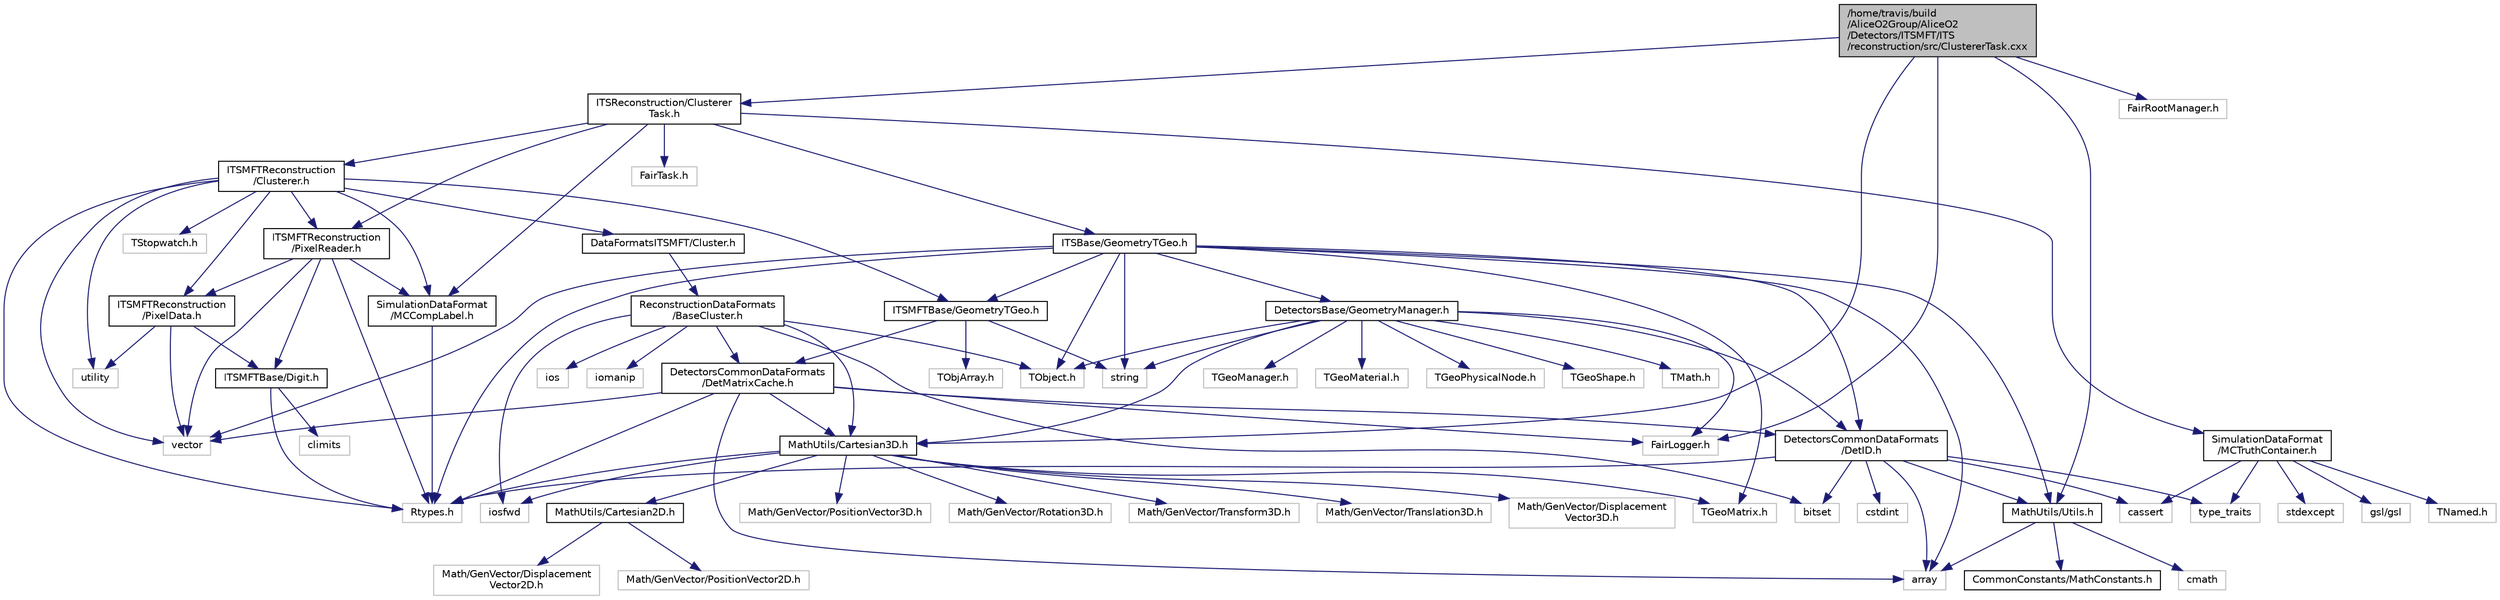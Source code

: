 digraph "/home/travis/build/AliceO2Group/AliceO2/Detectors/ITSMFT/ITS/reconstruction/src/ClustererTask.cxx"
{
 // INTERACTIVE_SVG=YES
  bgcolor="transparent";
  edge [fontname="Helvetica",fontsize="10",labelfontname="Helvetica",labelfontsize="10"];
  node [fontname="Helvetica",fontsize="10",shape=record];
  Node1 [label="/home/travis/build\l/AliceO2Group/AliceO2\l/Detectors/ITSMFT/ITS\l/reconstruction/src/ClustererTask.cxx",height=0.2,width=0.4,color="black", fillcolor="grey75", style="filled" fontcolor="black"];
  Node1 -> Node2 [color="midnightblue",fontsize="10",style="solid",fontname="Helvetica"];
  Node2 [label="ITSReconstruction/Clusterer\lTask.h",height=0.2,width=0.4,color="black",URL="$d6/d67/ITSMFT_2ITS_2reconstruction_2include_2ITSReconstruction_2ClustererTask_8h.html"];
  Node2 -> Node3 [color="midnightblue",fontsize="10",style="solid",fontname="Helvetica"];
  Node3 [label="FairTask.h",height=0.2,width=0.4,color="grey75"];
  Node2 -> Node4 [color="midnightblue",fontsize="10",style="solid",fontname="Helvetica"];
  Node4 [label="ITSBase/GeometryTGeo.h",height=0.2,width=0.4,color="black",URL="$df/d9a/ITS_2base_2include_2ITSBase_2GeometryTGeo_8h.html"];
  Node4 -> Node5 [color="midnightblue",fontsize="10",style="solid",fontname="Helvetica"];
  Node5 [label="TGeoMatrix.h",height=0.2,width=0.4,color="grey75"];
  Node4 -> Node6 [color="midnightblue",fontsize="10",style="solid",fontname="Helvetica"];
  Node6 [label="TObject.h",height=0.2,width=0.4,color="grey75"];
  Node4 -> Node7 [color="midnightblue",fontsize="10",style="solid",fontname="Helvetica"];
  Node7 [label="array",height=0.2,width=0.4,color="grey75"];
  Node4 -> Node8 [color="midnightblue",fontsize="10",style="solid",fontname="Helvetica"];
  Node8 [label="string",height=0.2,width=0.4,color="grey75"];
  Node4 -> Node9 [color="midnightblue",fontsize="10",style="solid",fontname="Helvetica"];
  Node9 [label="vector",height=0.2,width=0.4,color="grey75"];
  Node4 -> Node10 [color="midnightblue",fontsize="10",style="solid",fontname="Helvetica"];
  Node10 [label="DetectorsBase/GeometryManager.h",height=0.2,width=0.4,color="black",URL="$db/dcc/Detectors_2Base_2include_2DetectorsBase_2GeometryManager_8h.html"];
  Node10 -> Node11 [color="midnightblue",fontsize="10",style="solid",fontname="Helvetica"];
  Node11 [label="TGeoManager.h",height=0.2,width=0.4,color="grey75"];
  Node10 -> Node12 [color="midnightblue",fontsize="10",style="solid",fontname="Helvetica"];
  Node12 [label="TGeoMaterial.h",height=0.2,width=0.4,color="grey75"];
  Node10 -> Node13 [color="midnightblue",fontsize="10",style="solid",fontname="Helvetica"];
  Node13 [label="TGeoPhysicalNode.h",height=0.2,width=0.4,color="grey75"];
  Node10 -> Node14 [color="midnightblue",fontsize="10",style="solid",fontname="Helvetica"];
  Node14 [label="TGeoShape.h",height=0.2,width=0.4,color="grey75"];
  Node10 -> Node15 [color="midnightblue",fontsize="10",style="solid",fontname="Helvetica"];
  Node15 [label="TMath.h",height=0.2,width=0.4,color="grey75"];
  Node10 -> Node6 [color="midnightblue",fontsize="10",style="solid",fontname="Helvetica"];
  Node10 -> Node8 [color="midnightblue",fontsize="10",style="solid",fontname="Helvetica"];
  Node10 -> Node16 [color="midnightblue",fontsize="10",style="solid",fontname="Helvetica"];
  Node16 [label="DetectorsCommonDataFormats\l/DetID.h",height=0.2,width=0.4,color="black",URL="$d6/d31/DetID_8h.html"];
  Node16 -> Node17 [color="midnightblue",fontsize="10",style="solid",fontname="Helvetica"];
  Node17 [label="Rtypes.h",height=0.2,width=0.4,color="grey75"];
  Node16 -> Node7 [color="midnightblue",fontsize="10",style="solid",fontname="Helvetica"];
  Node16 -> Node18 [color="midnightblue",fontsize="10",style="solid",fontname="Helvetica"];
  Node18 [label="bitset",height=0.2,width=0.4,color="grey75"];
  Node16 -> Node19 [color="midnightblue",fontsize="10",style="solid",fontname="Helvetica"];
  Node19 [label="cassert",height=0.2,width=0.4,color="grey75"];
  Node16 -> Node20 [color="midnightblue",fontsize="10",style="solid",fontname="Helvetica"];
  Node20 [label="cstdint",height=0.2,width=0.4,color="grey75"];
  Node16 -> Node21 [color="midnightblue",fontsize="10",style="solid",fontname="Helvetica"];
  Node21 [label="type_traits",height=0.2,width=0.4,color="grey75"];
  Node16 -> Node22 [color="midnightblue",fontsize="10",style="solid",fontname="Helvetica"];
  Node22 [label="MathUtils/Utils.h",height=0.2,width=0.4,color="black",URL="$d9/d52/Common_2MathUtils_2include_2MathUtils_2Utils_8h.html"];
  Node22 -> Node7 [color="midnightblue",fontsize="10",style="solid",fontname="Helvetica"];
  Node22 -> Node23 [color="midnightblue",fontsize="10",style="solid",fontname="Helvetica"];
  Node23 [label="cmath",height=0.2,width=0.4,color="grey75"];
  Node22 -> Node24 [color="midnightblue",fontsize="10",style="solid",fontname="Helvetica"];
  Node24 [label="CommonConstants/MathConstants.h",height=0.2,width=0.4,color="black",URL="$d6/d84/MathConstants_8h.html",tooltip="useful math constants "];
  Node10 -> Node25 [color="midnightblue",fontsize="10",style="solid",fontname="Helvetica"];
  Node25 [label="FairLogger.h",height=0.2,width=0.4,color="grey75"];
  Node10 -> Node26 [color="midnightblue",fontsize="10",style="solid",fontname="Helvetica"];
  Node26 [label="MathUtils/Cartesian3D.h",height=0.2,width=0.4,color="black",URL="$dd/d76/Cartesian3D_8h.html"];
  Node26 -> Node27 [color="midnightblue",fontsize="10",style="solid",fontname="Helvetica"];
  Node27 [label="Math/GenVector/Displacement\lVector3D.h",height=0.2,width=0.4,color="grey75"];
  Node26 -> Node28 [color="midnightblue",fontsize="10",style="solid",fontname="Helvetica"];
  Node28 [label="Math/GenVector/PositionVector3D.h",height=0.2,width=0.4,color="grey75"];
  Node26 -> Node29 [color="midnightblue",fontsize="10",style="solid",fontname="Helvetica"];
  Node29 [label="Math/GenVector/Rotation3D.h",height=0.2,width=0.4,color="grey75"];
  Node26 -> Node30 [color="midnightblue",fontsize="10",style="solid",fontname="Helvetica"];
  Node30 [label="Math/GenVector/Transform3D.h",height=0.2,width=0.4,color="grey75"];
  Node26 -> Node31 [color="midnightblue",fontsize="10",style="solid",fontname="Helvetica"];
  Node31 [label="Math/GenVector/Translation3D.h",height=0.2,width=0.4,color="grey75"];
  Node26 -> Node17 [color="midnightblue",fontsize="10",style="solid",fontname="Helvetica"];
  Node26 -> Node5 [color="midnightblue",fontsize="10",style="solid",fontname="Helvetica"];
  Node26 -> Node32 [color="midnightblue",fontsize="10",style="solid",fontname="Helvetica"];
  Node32 [label="iosfwd",height=0.2,width=0.4,color="grey75"];
  Node26 -> Node33 [color="midnightblue",fontsize="10",style="solid",fontname="Helvetica"];
  Node33 [label="MathUtils/Cartesian2D.h",height=0.2,width=0.4,color="black",URL="$d2/dd0/Cartesian2D_8h.html"];
  Node33 -> Node34 [color="midnightblue",fontsize="10",style="solid",fontname="Helvetica"];
  Node34 [label="Math/GenVector/Displacement\lVector2D.h",height=0.2,width=0.4,color="grey75"];
  Node33 -> Node35 [color="midnightblue",fontsize="10",style="solid",fontname="Helvetica"];
  Node35 [label="Math/GenVector/PositionVector2D.h",height=0.2,width=0.4,color="grey75"];
  Node4 -> Node16 [color="midnightblue",fontsize="10",style="solid",fontname="Helvetica"];
  Node4 -> Node36 [color="midnightblue",fontsize="10",style="solid",fontname="Helvetica"];
  Node36 [label="ITSMFTBase/GeometryTGeo.h",height=0.2,width=0.4,color="black",URL="$d0/d2d/common_2base_2include_2ITSMFTBase_2GeometryTGeo_8h.html"];
  Node36 -> Node37 [color="midnightblue",fontsize="10",style="solid",fontname="Helvetica"];
  Node37 [label="TObjArray.h",height=0.2,width=0.4,color="grey75"];
  Node36 -> Node8 [color="midnightblue",fontsize="10",style="solid",fontname="Helvetica"];
  Node36 -> Node38 [color="midnightblue",fontsize="10",style="solid",fontname="Helvetica"];
  Node38 [label="DetectorsCommonDataFormats\l/DetMatrixCache.h",height=0.2,width=0.4,color="black",URL="$d4/d20/DetMatrixCache_8h.html"];
  Node38 -> Node25 [color="midnightblue",fontsize="10",style="solid",fontname="Helvetica"];
  Node38 -> Node7 [color="midnightblue",fontsize="10",style="solid",fontname="Helvetica"];
  Node38 -> Node9 [color="midnightblue",fontsize="10",style="solid",fontname="Helvetica"];
  Node38 -> Node16 [color="midnightblue",fontsize="10",style="solid",fontname="Helvetica"];
  Node38 -> Node26 [color="midnightblue",fontsize="10",style="solid",fontname="Helvetica"];
  Node38 -> Node17 [color="midnightblue",fontsize="10",style="solid",fontname="Helvetica"];
  Node4 -> Node22 [color="midnightblue",fontsize="10",style="solid",fontname="Helvetica"];
  Node4 -> Node17 [color="midnightblue",fontsize="10",style="solid",fontname="Helvetica"];
  Node2 -> Node39 [color="midnightblue",fontsize="10",style="solid",fontname="Helvetica"];
  Node39 [label="ITSMFTReconstruction\l/PixelReader.h",height=0.2,width=0.4,color="black",URL="$df/d2e/PixelReader_8h.html",tooltip="Definition of the ITS pixel reader. "];
  Node39 -> Node17 [color="midnightblue",fontsize="10",style="solid",fontname="Helvetica"];
  Node39 -> Node40 [color="midnightblue",fontsize="10",style="solid",fontname="Helvetica"];
  Node40 [label="ITSMFTReconstruction\l/PixelData.h",height=0.2,width=0.4,color="black",URL="$da/d8d/PixelData_8h.html",tooltip="Transient data classes for single pixel and set of pixels from current chip. "];
  Node40 -> Node41 [color="midnightblue",fontsize="10",style="solid",fontname="Helvetica"];
  Node41 [label="ITSMFTBase/Digit.h",height=0.2,width=0.4,color="black",URL="$d0/d06/ITSMFT_2common_2base_2include_2ITSMFTBase_2Digit_8h.html"];
  Node41 -> Node17 [color="midnightblue",fontsize="10",style="solid",fontname="Helvetica"];
  Node41 -> Node42 [color="midnightblue",fontsize="10",style="solid",fontname="Helvetica"];
  Node42 [label="climits",height=0.2,width=0.4,color="grey75"];
  Node40 -> Node9 [color="midnightblue",fontsize="10",style="solid",fontname="Helvetica"];
  Node40 -> Node43 [color="midnightblue",fontsize="10",style="solid",fontname="Helvetica"];
  Node43 [label="utility",height=0.2,width=0.4,color="grey75"];
  Node39 -> Node41 [color="midnightblue",fontsize="10",style="solid",fontname="Helvetica"];
  Node39 -> Node44 [color="midnightblue",fontsize="10",style="solid",fontname="Helvetica"];
  Node44 [label="SimulationDataFormat\l/MCCompLabel.h",height=0.2,width=0.4,color="black",URL="$d7/dcd/MCCompLabel_8h.html"];
  Node44 -> Node17 [color="midnightblue",fontsize="10",style="solid",fontname="Helvetica"];
  Node39 -> Node9 [color="midnightblue",fontsize="10",style="solid",fontname="Helvetica"];
  Node2 -> Node45 [color="midnightblue",fontsize="10",style="solid",fontname="Helvetica"];
  Node45 [label="ITSMFTReconstruction\l/Clusterer.h",height=0.2,width=0.4,color="black",URL="$d6/d04/ITSMFT_2common_2reconstruction_2include_2ITSMFTReconstruction_2Clusterer_8h.html"];
  Node45 -> Node43 [color="midnightblue",fontsize="10",style="solid",fontname="Helvetica"];
  Node45 -> Node9 [color="midnightblue",fontsize="10",style="solid",fontname="Helvetica"];
  Node45 -> Node36 [color="midnightblue",fontsize="10",style="solid",fontname="Helvetica"];
  Node45 -> Node46 [color="midnightblue",fontsize="10",style="solid",fontname="Helvetica"];
  Node46 [label="DataFormatsITSMFT/Cluster.h",height=0.2,width=0.4,color="black",URL="$d1/d62/DataFormats_2Detectors_2ITSMFT_2common_2include_2DataFormatsITSMFT_2Cluster_8h.html"];
  Node46 -> Node47 [color="midnightblue",fontsize="10",style="solid",fontname="Helvetica"];
  Node47 [label="ReconstructionDataFormats\l/BaseCluster.h",height=0.2,width=0.4,color="black",URL="$d4/de2/BaseCluster_8h.html"];
  Node47 -> Node6 [color="midnightblue",fontsize="10",style="solid",fontname="Helvetica"];
  Node47 -> Node18 [color="midnightblue",fontsize="10",style="solid",fontname="Helvetica"];
  Node47 -> Node48 [color="midnightblue",fontsize="10",style="solid",fontname="Helvetica"];
  Node48 [label="iomanip",height=0.2,width=0.4,color="grey75"];
  Node47 -> Node49 [color="midnightblue",fontsize="10",style="solid",fontname="Helvetica"];
  Node49 [label="ios",height=0.2,width=0.4,color="grey75"];
  Node47 -> Node32 [color="midnightblue",fontsize="10",style="solid",fontname="Helvetica"];
  Node47 -> Node38 [color="midnightblue",fontsize="10",style="solid",fontname="Helvetica"];
  Node47 -> Node26 [color="midnightblue",fontsize="10",style="solid",fontname="Helvetica"];
  Node45 -> Node39 [color="midnightblue",fontsize="10",style="solid",fontname="Helvetica"];
  Node45 -> Node40 [color="midnightblue",fontsize="10",style="solid",fontname="Helvetica"];
  Node45 -> Node44 [color="midnightblue",fontsize="10",style="solid",fontname="Helvetica"];
  Node45 -> Node17 [color="midnightblue",fontsize="10",style="solid",fontname="Helvetica"];
  Node45 -> Node50 [color="midnightblue",fontsize="10",style="solid",fontname="Helvetica"];
  Node50 [label="TStopwatch.h",height=0.2,width=0.4,color="grey75"];
  Node2 -> Node51 [color="midnightblue",fontsize="10",style="solid",fontname="Helvetica"];
  Node51 [label="SimulationDataFormat\l/MCTruthContainer.h",height=0.2,width=0.4,color="black",URL="$db/d14/MCTruthContainer_8h.html",tooltip="Definition of a container to keep Monte Carlo truth external to simulation objects. "];
  Node51 -> Node52 [color="midnightblue",fontsize="10",style="solid",fontname="Helvetica"];
  Node52 [label="TNamed.h",height=0.2,width=0.4,color="grey75"];
  Node51 -> Node19 [color="midnightblue",fontsize="10",style="solid",fontname="Helvetica"];
  Node51 -> Node53 [color="midnightblue",fontsize="10",style="solid",fontname="Helvetica"];
  Node53 [label="stdexcept",height=0.2,width=0.4,color="grey75"];
  Node51 -> Node54 [color="midnightblue",fontsize="10",style="solid",fontname="Helvetica"];
  Node54 [label="gsl/gsl",height=0.2,width=0.4,color="grey75"];
  Node51 -> Node21 [color="midnightblue",fontsize="10",style="solid",fontname="Helvetica"];
  Node2 -> Node44 [color="midnightblue",fontsize="10",style="solid",fontname="Helvetica"];
  Node1 -> Node26 [color="midnightblue",fontsize="10",style="solid",fontname="Helvetica"];
  Node1 -> Node22 [color="midnightblue",fontsize="10",style="solid",fontname="Helvetica"];
  Node1 -> Node25 [color="midnightblue",fontsize="10",style="solid",fontname="Helvetica"];
  Node1 -> Node55 [color="midnightblue",fontsize="10",style="solid",fontname="Helvetica"];
  Node55 [label="FairRootManager.h",height=0.2,width=0.4,color="grey75"];
}
